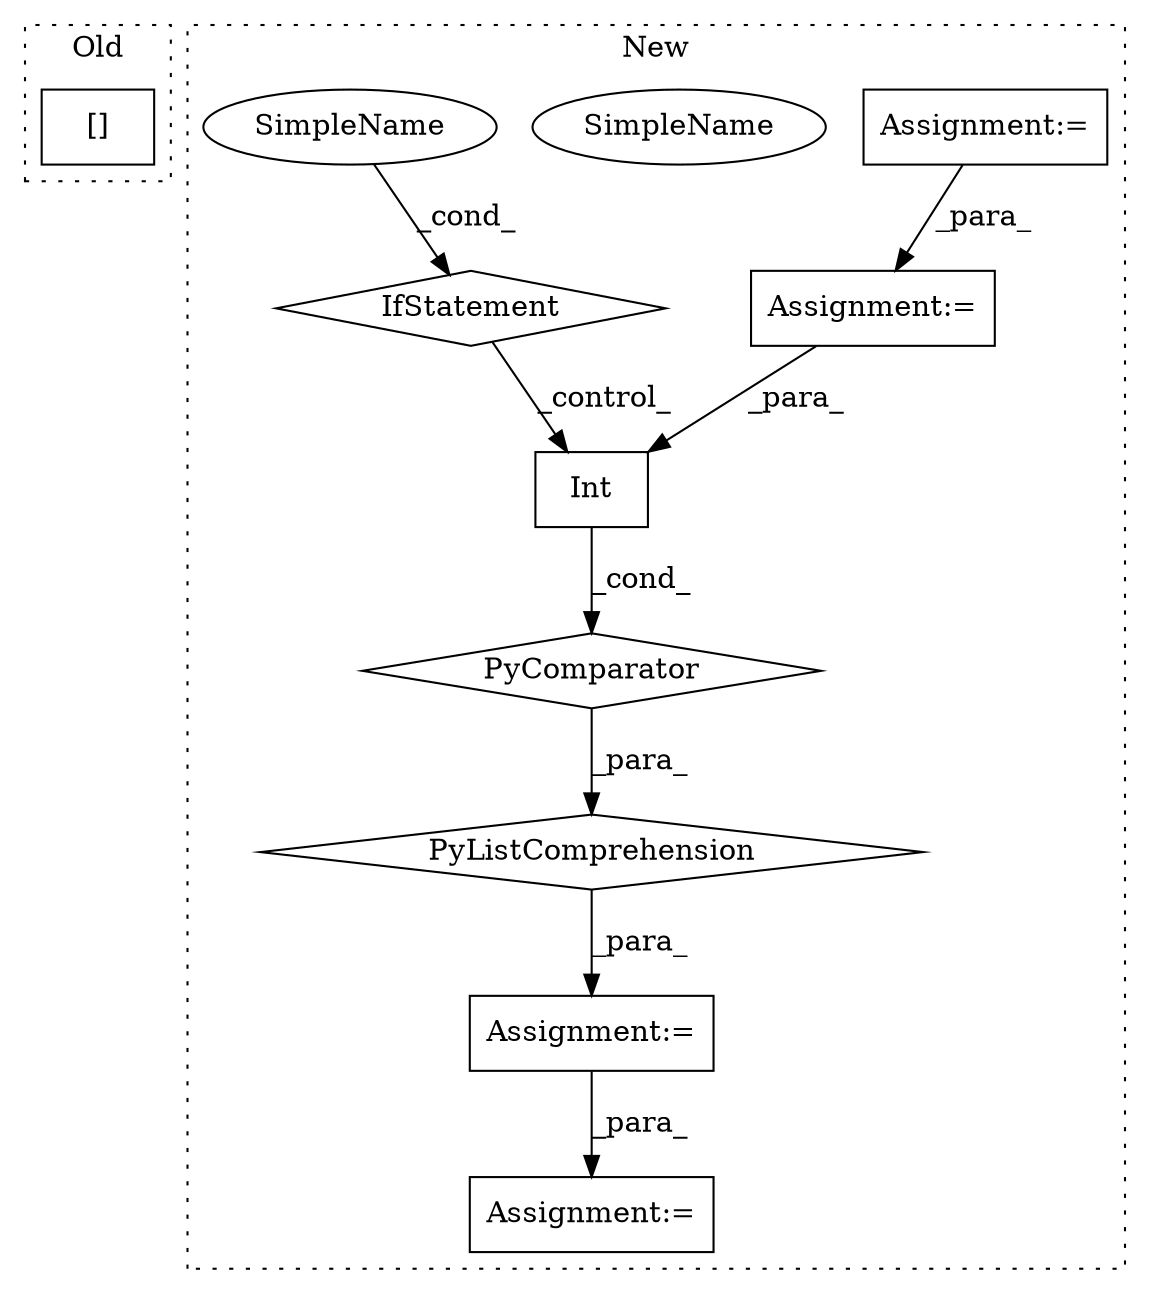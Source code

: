 digraph G {
subgraph cluster0 {
1 [label="[]" a="2" s="10060,10070" l="9,1" shape="box"];
label = "Old";
style="dotted";
}
subgraph cluster1 {
2 [label="Int" a="32" s="10164,10171" l="4,1" shape="box"];
3 [label="Assignment:=" a="7" s="10440" l="1" shape="box"];
4 [label="Assignment:=" a="7" s="10069" l="24" shape="box"];
5 [label="IfStatement" a="25" s="10250" l="42" shape="diamond"];
6 [label="SimpleName" a="42" s="10287" l="5" shape="ellipse"];
7 [label="PyComparator" a="113" s="10250" l="42" shape="diamond"];
8 [label="PyListComprehension" a="109" s="10329" l="108" shape="diamond"];
9 [label="Assignment:=" a="7" s="10250" l="42" shape="box"];
10 [label="Assignment:=" a="7" s="10305" l="1" shape="box"];
11 [label="SimpleName" a="42" s="10287" l="5" shape="ellipse"];
label = "New";
style="dotted";
}
2 -> 7 [label="_cond_"];
4 -> 9 [label="_para_"];
5 -> 2 [label="_control_"];
7 -> 8 [label="_para_"];
8 -> 10 [label="_para_"];
9 -> 2 [label="_para_"];
10 -> 3 [label="_para_"];
11 -> 5 [label="_cond_"];
}
